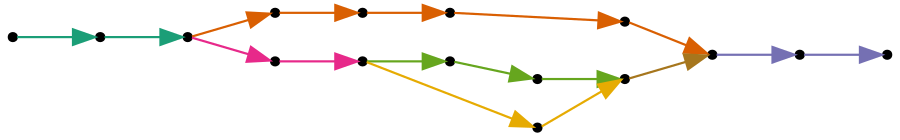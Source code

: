 digraph G {
rankdir=LR;
node [shape=point];
size="6!";

0->1 [color="/dark27/1"];
1->2 [color="/dark27/1"];

2->3 [color="/dark27/2"];
3->4 [color="/dark27/2"];
4->5 [color="/dark27/2"];
5->6 [color="/dark27/2"];
6->7 [color="/dark27/2"];


7->8 [color="/dark27/3"];
8->9 [color="/dark27/3"];

2->10 [color="/dark27/4"];
10->11 [color="/dark27/4"];

11->12 [color="/dark27/5"];
12->13 [color="/dark27/5"];
13->14 [color="/dark27/5"];

11->15 [color="/dark27/6"];
15->14 [color="/dark27/6"];

14->7 [color="/dark27/7"];


}

